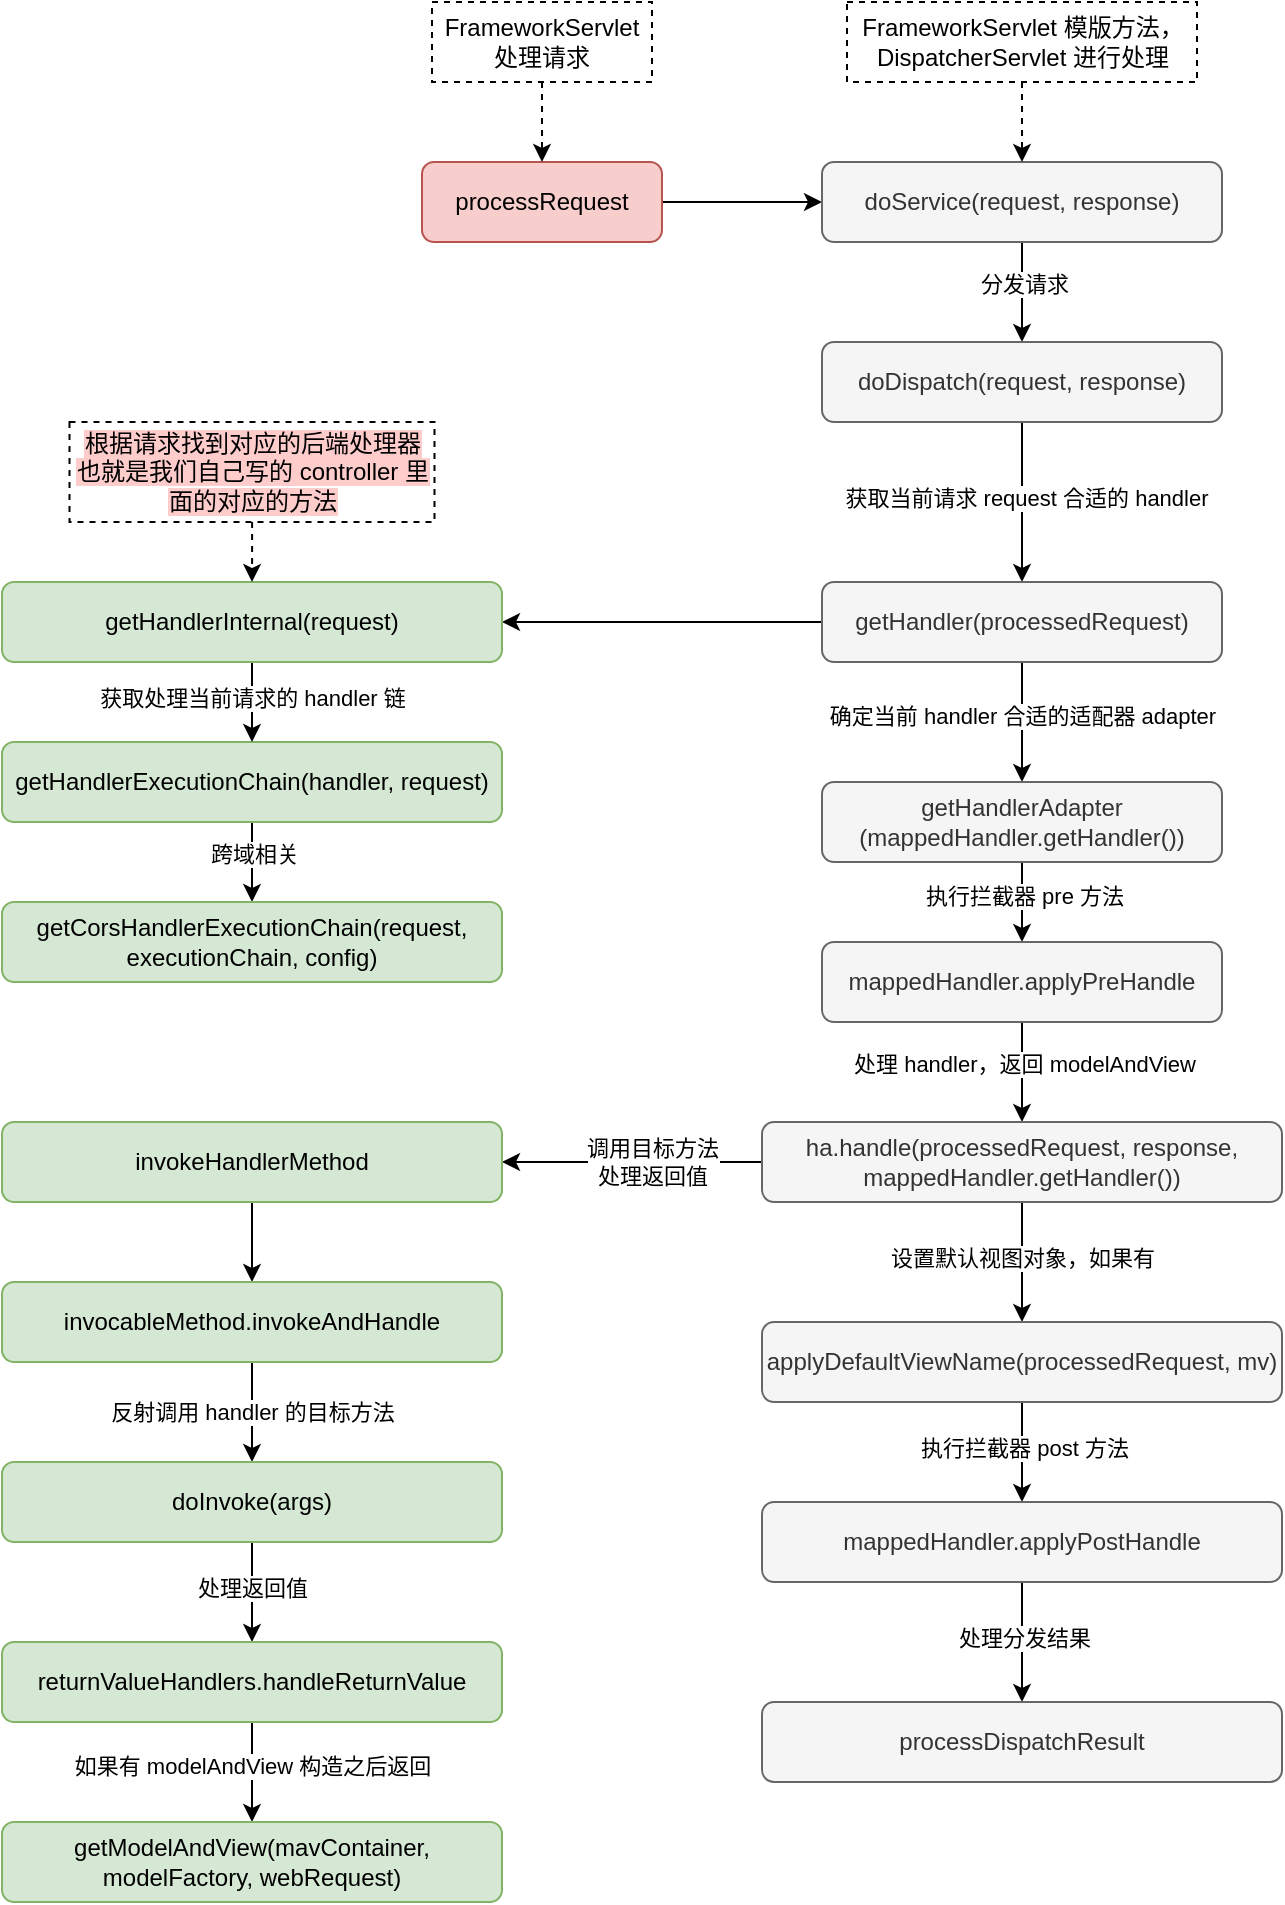 <mxfile version="14.1.8" type="github">
  <diagram id="E3I8wUDPVk-HWKV04K93" name="第 1 页">
    <mxGraphModel dx="946" dy="620" grid="1" gridSize="10" guides="1" tooltips="1" connect="1" arrows="1" fold="1" page="1" pageScale="1" pageWidth="3300" pageHeight="2339" math="0" shadow="0">
      <root>
        <mxCell id="0" />
        <mxCell id="1" parent="0" />
        <mxCell id="GRRFxynxzcJDCFm0jAHo-5" value="" style="edgeStyle=orthogonalEdgeStyle;rounded=0;orthogonalLoop=1;jettySize=auto;html=1;" edge="1" parent="1" source="GRRFxynxzcJDCFm0jAHo-1" target="GRRFxynxzcJDCFm0jAHo-4">
          <mxGeometry relative="1" as="geometry" />
        </mxCell>
        <mxCell id="GRRFxynxzcJDCFm0jAHo-1" value="processRequest" style="rounded=1;whiteSpace=wrap;html=1;fillColor=#f8cecc;strokeColor=#b85450;" vertex="1" parent="1">
          <mxGeometry x="240" y="120" width="120" height="40" as="geometry" />
        </mxCell>
        <mxCell id="GRRFxynxzcJDCFm0jAHo-3" value="" style="edgeStyle=orthogonalEdgeStyle;rounded=0;orthogonalLoop=1;jettySize=auto;html=1;dashed=1;" edge="1" parent="1" source="GRRFxynxzcJDCFm0jAHo-2" target="GRRFxynxzcJDCFm0jAHo-1">
          <mxGeometry relative="1" as="geometry" />
        </mxCell>
        <mxCell id="GRRFxynxzcJDCFm0jAHo-2" value="FrameworkServlet 处理请求" style="text;html=1;fillColor=none;align=center;verticalAlign=middle;whiteSpace=wrap;rounded=0;strokeColor=#000000;dashed=1;" vertex="1" parent="1">
          <mxGeometry x="245" y="40" width="110" height="40" as="geometry" />
        </mxCell>
        <mxCell id="GRRFxynxzcJDCFm0jAHo-9" value="" style="edgeStyle=orthogonalEdgeStyle;rounded=0;orthogonalLoop=1;jettySize=auto;html=1;" edge="1" parent="1" source="GRRFxynxzcJDCFm0jAHo-4" target="GRRFxynxzcJDCFm0jAHo-8">
          <mxGeometry relative="1" as="geometry" />
        </mxCell>
        <mxCell id="GRRFxynxzcJDCFm0jAHo-10" value="分发请求" style="edgeLabel;html=1;align=center;verticalAlign=middle;resizable=0;points=[];" vertex="1" connectable="0" parent="GRRFxynxzcJDCFm0jAHo-9">
          <mxGeometry x="-0.183" y="1" relative="1" as="geometry">
            <mxPoint as="offset" />
          </mxGeometry>
        </mxCell>
        <mxCell id="GRRFxynxzcJDCFm0jAHo-4" value="doService(request, response)" style="rounded=1;whiteSpace=wrap;html=1;fillColor=#f5f5f5;strokeColor=#666666;fontColor=#333333;" vertex="1" parent="1">
          <mxGeometry x="440" y="120" width="200" height="40" as="geometry" />
        </mxCell>
        <mxCell id="GRRFxynxzcJDCFm0jAHo-7" value="" style="edgeStyle=orthogonalEdgeStyle;rounded=0;orthogonalLoop=1;jettySize=auto;html=1;dashed=1;" edge="1" parent="1" source="GRRFxynxzcJDCFm0jAHo-6" target="GRRFxynxzcJDCFm0jAHo-4">
          <mxGeometry relative="1" as="geometry" />
        </mxCell>
        <mxCell id="GRRFxynxzcJDCFm0jAHo-6" value="FrameworkServlet 模版方法，DispatcherServlet 进行处理" style="text;html=1;fillColor=none;align=center;verticalAlign=middle;whiteSpace=wrap;rounded=0;strokeColor=#000000;dashed=1;" vertex="1" parent="1">
          <mxGeometry x="452.5" y="40" width="175" height="40" as="geometry" />
        </mxCell>
        <mxCell id="GRRFxynxzcJDCFm0jAHo-12" value="" style="edgeStyle=orthogonalEdgeStyle;rounded=0;orthogonalLoop=1;jettySize=auto;html=1;" edge="1" parent="1" source="GRRFxynxzcJDCFm0jAHo-8" target="GRRFxynxzcJDCFm0jAHo-11">
          <mxGeometry relative="1" as="geometry" />
        </mxCell>
        <mxCell id="GRRFxynxzcJDCFm0jAHo-21" value="获取当前请求 request 合适的 handler" style="edgeLabel;html=1;align=center;verticalAlign=middle;resizable=0;points=[];" vertex="1" connectable="0" parent="GRRFxynxzcJDCFm0jAHo-12">
          <mxGeometry x="-0.05" y="2" relative="1" as="geometry">
            <mxPoint as="offset" />
          </mxGeometry>
        </mxCell>
        <mxCell id="GRRFxynxzcJDCFm0jAHo-8" value="doDispatch(request, response)" style="rounded=1;whiteSpace=wrap;html=1;fillColor=#f5f5f5;strokeColor=#666666;fontColor=#333333;" vertex="1" parent="1">
          <mxGeometry x="440" y="210" width="200" height="40" as="geometry" />
        </mxCell>
        <mxCell id="GRRFxynxzcJDCFm0jAHo-15" value="" style="edgeStyle=orthogonalEdgeStyle;rounded=0;orthogonalLoop=1;jettySize=auto;html=1;" edge="1" parent="1" source="GRRFxynxzcJDCFm0jAHo-11" target="GRRFxynxzcJDCFm0jAHo-29">
          <mxGeometry relative="1" as="geometry" />
        </mxCell>
        <mxCell id="GRRFxynxzcJDCFm0jAHo-24" value="" style="edgeStyle=orthogonalEdgeStyle;rounded=0;orthogonalLoop=1;jettySize=auto;html=1;" edge="1" parent="1" source="GRRFxynxzcJDCFm0jAHo-11" target="GRRFxynxzcJDCFm0jAHo-23">
          <mxGeometry relative="1" as="geometry" />
        </mxCell>
        <mxCell id="GRRFxynxzcJDCFm0jAHo-25" value="确定当前 handler 合适的适配器 adapter" style="edgeLabel;html=1;align=center;verticalAlign=middle;resizable=0;points=[];" vertex="1" connectable="0" parent="GRRFxynxzcJDCFm0jAHo-24">
          <mxGeometry x="-0.1" relative="1" as="geometry">
            <mxPoint as="offset" />
          </mxGeometry>
        </mxCell>
        <mxCell id="GRRFxynxzcJDCFm0jAHo-11" value="getHandler(processedRequest)" style="rounded=1;whiteSpace=wrap;html=1;fillColor=#f5f5f5;strokeColor=#666666;fontColor=#333333;" vertex="1" parent="1">
          <mxGeometry x="440" y="330" width="200" height="40" as="geometry" />
        </mxCell>
        <mxCell id="GRRFxynxzcJDCFm0jAHo-17" value="" style="edgeStyle=orthogonalEdgeStyle;rounded=0;orthogonalLoop=1;jettySize=auto;html=1;" edge="1" parent="1" source="GRRFxynxzcJDCFm0jAHo-14" target="GRRFxynxzcJDCFm0jAHo-16">
          <mxGeometry relative="1" as="geometry" />
        </mxCell>
        <mxCell id="GRRFxynxzcJDCFm0jAHo-22" value="跨域相关" style="edgeLabel;html=1;align=center;verticalAlign=middle;resizable=0;points=[];" vertex="1" connectable="0" parent="GRRFxynxzcJDCFm0jAHo-17">
          <mxGeometry x="-0.2" y="1" relative="1" as="geometry">
            <mxPoint as="offset" />
          </mxGeometry>
        </mxCell>
        <mxCell id="GRRFxynxzcJDCFm0jAHo-14" value="getHandlerExecutionChain(handler, request)" style="rounded=1;whiteSpace=wrap;html=1;fillColor=#d5e8d4;strokeColor=#82b366;" vertex="1" parent="1">
          <mxGeometry x="30" y="410" width="250" height="40" as="geometry" />
        </mxCell>
        <mxCell id="GRRFxynxzcJDCFm0jAHo-16" value="getCorsHandlerExecutionChain(request, executionChain, config)" style="rounded=1;whiteSpace=wrap;html=1;fillColor=#d5e8d4;strokeColor=#82b366;" vertex="1" parent="1">
          <mxGeometry x="30" y="490" width="250" height="40" as="geometry" />
        </mxCell>
        <mxCell id="GRRFxynxzcJDCFm0jAHo-27" value="" style="edgeStyle=orthogonalEdgeStyle;rounded=0;orthogonalLoop=1;jettySize=auto;html=1;exitX=0.5;exitY=1;exitDx=0;exitDy=0;" edge="1" parent="1" source="GRRFxynxzcJDCFm0jAHo-36" target="GRRFxynxzcJDCFm0jAHo-26">
          <mxGeometry relative="1" as="geometry">
            <mxPoint x="540" y="560" as="sourcePoint" />
          </mxGeometry>
        </mxCell>
        <mxCell id="GRRFxynxzcJDCFm0jAHo-28" value="处理 handler，返回 modelAndView" style="edgeLabel;html=1;align=center;verticalAlign=middle;resizable=0;points=[];" vertex="1" connectable="0" parent="GRRFxynxzcJDCFm0jAHo-27">
          <mxGeometry x="-0.175" y="1" relative="1" as="geometry">
            <mxPoint as="offset" />
          </mxGeometry>
        </mxCell>
        <mxCell id="GRRFxynxzcJDCFm0jAHo-37" value="" style="edgeStyle=orthogonalEdgeStyle;rounded=0;orthogonalLoop=1;jettySize=auto;html=1;" edge="1" parent="1" source="GRRFxynxzcJDCFm0jAHo-23" target="GRRFxynxzcJDCFm0jAHo-36">
          <mxGeometry relative="1" as="geometry" />
        </mxCell>
        <mxCell id="GRRFxynxzcJDCFm0jAHo-38" value="执行拦截器 pre 方法" style="edgeLabel;html=1;align=center;verticalAlign=middle;resizable=0;points=[];" vertex="1" connectable="0" parent="GRRFxynxzcJDCFm0jAHo-37">
          <mxGeometry x="-0.142" y="1" relative="1" as="geometry">
            <mxPoint as="offset" />
          </mxGeometry>
        </mxCell>
        <mxCell id="GRRFxynxzcJDCFm0jAHo-23" value="getHandlerAdapter&lt;br&gt;(mappedHandler.getHandler())" style="rounded=1;whiteSpace=wrap;html=1;fillColor=#f5f5f5;strokeColor=#666666;fontColor=#333333;" vertex="1" parent="1">
          <mxGeometry x="440" y="430" width="200" height="40" as="geometry" />
        </mxCell>
        <mxCell id="GRRFxynxzcJDCFm0jAHo-40" style="edgeStyle=orthogonalEdgeStyle;rounded=0;orthogonalLoop=1;jettySize=auto;html=1;entryX=1;entryY=0.5;entryDx=0;entryDy=0;" edge="1" parent="1" source="GRRFxynxzcJDCFm0jAHo-26" target="GRRFxynxzcJDCFm0jAHo-39">
          <mxGeometry relative="1" as="geometry" />
        </mxCell>
        <mxCell id="GRRFxynxzcJDCFm0jAHo-47" value="调用目标方法&lt;br&gt;处理返回值" style="edgeLabel;html=1;align=center;verticalAlign=middle;resizable=0;points=[];" vertex="1" connectable="0" parent="GRRFxynxzcJDCFm0jAHo-40">
          <mxGeometry x="0.169" relative="1" as="geometry">
            <mxPoint x="21" as="offset" />
          </mxGeometry>
        </mxCell>
        <mxCell id="GRRFxynxzcJDCFm0jAHo-53" value="" style="edgeStyle=orthogonalEdgeStyle;rounded=0;orthogonalLoop=1;jettySize=auto;html=1;" edge="1" parent="1" source="GRRFxynxzcJDCFm0jAHo-26" target="GRRFxynxzcJDCFm0jAHo-52">
          <mxGeometry relative="1" as="geometry" />
        </mxCell>
        <mxCell id="GRRFxynxzcJDCFm0jAHo-56" value="设置默认视图对象，如果有" style="edgeLabel;html=1;align=center;verticalAlign=middle;resizable=0;points=[];" vertex="1" connectable="0" parent="GRRFxynxzcJDCFm0jAHo-53">
          <mxGeometry x="-0.084" relative="1" as="geometry">
            <mxPoint as="offset" />
          </mxGeometry>
        </mxCell>
        <mxCell id="GRRFxynxzcJDCFm0jAHo-26" value="ha.handle(processedRequest, response, mappedHandler.getHandler())" style="rounded=1;whiteSpace=wrap;html=1;fillColor=#f5f5f5;strokeColor=#666666;fontColor=#333333;" vertex="1" parent="1">
          <mxGeometry x="410" y="600" width="260" height="40" as="geometry" />
        </mxCell>
        <mxCell id="GRRFxynxzcJDCFm0jAHo-30" value="" style="edgeStyle=orthogonalEdgeStyle;rounded=0;orthogonalLoop=1;jettySize=auto;html=1;" edge="1" parent="1" source="GRRFxynxzcJDCFm0jAHo-29" target="GRRFxynxzcJDCFm0jAHo-14">
          <mxGeometry relative="1" as="geometry" />
        </mxCell>
        <mxCell id="GRRFxynxzcJDCFm0jAHo-31" value="&lt;span&gt;获取处理当前请求的 handler 链&lt;/span&gt;" style="edgeLabel;html=1;align=center;verticalAlign=middle;resizable=0;points=[];" vertex="1" connectable="0" parent="GRRFxynxzcJDCFm0jAHo-30">
          <mxGeometry x="-0.114" relative="1" as="geometry">
            <mxPoint as="offset" />
          </mxGeometry>
        </mxCell>
        <mxCell id="GRRFxynxzcJDCFm0jAHo-29" value="getHandlerInternal(request)" style="rounded=1;whiteSpace=wrap;html=1;fillColor=#d5e8d4;strokeColor=#82b366;" vertex="1" parent="1">
          <mxGeometry x="30" y="330" width="250" height="40" as="geometry" />
        </mxCell>
        <mxCell id="GRRFxynxzcJDCFm0jAHo-33" value="" style="edgeStyle=orthogonalEdgeStyle;rounded=0;orthogonalLoop=1;jettySize=auto;html=1;dashed=1;" edge="1" parent="1" source="GRRFxynxzcJDCFm0jAHo-32" target="GRRFxynxzcJDCFm0jAHo-29">
          <mxGeometry relative="1" as="geometry" />
        </mxCell>
        <mxCell id="GRRFxynxzcJDCFm0jAHo-32" value="&lt;span style=&quot;background-color: rgb(255 , 204 , 204)&quot;&gt;根据请求找到对应的后端处理器&lt;br&gt;也就是我们自己写的 controller 里面的对应的方法&lt;/span&gt;" style="text;html=1;fillColor=none;align=center;verticalAlign=middle;whiteSpace=wrap;rounded=0;strokeColor=#000000;dashed=1;" vertex="1" parent="1">
          <mxGeometry x="63.75" y="250" width="182.5" height="50" as="geometry" />
        </mxCell>
        <mxCell id="GRRFxynxzcJDCFm0jAHo-36" value="mappedHandler.applyPreHandle" style="rounded=1;whiteSpace=wrap;html=1;fillColor=#f5f5f5;strokeColor=#666666;fontColor=#333333;" vertex="1" parent="1">
          <mxGeometry x="440" y="510" width="200" height="40" as="geometry" />
        </mxCell>
        <mxCell id="GRRFxynxzcJDCFm0jAHo-42" value="" style="edgeStyle=orthogonalEdgeStyle;rounded=0;orthogonalLoop=1;jettySize=auto;html=1;" edge="1" parent="1" source="GRRFxynxzcJDCFm0jAHo-39" target="GRRFxynxzcJDCFm0jAHo-41">
          <mxGeometry relative="1" as="geometry" />
        </mxCell>
        <mxCell id="GRRFxynxzcJDCFm0jAHo-39" value="invokeHandlerMethod" style="rounded=1;whiteSpace=wrap;html=1;fillColor=#d5e8d4;strokeColor=#82b366;" vertex="1" parent="1">
          <mxGeometry x="30" y="600" width="250" height="40" as="geometry" />
        </mxCell>
        <mxCell id="GRRFxynxzcJDCFm0jAHo-44" value="反射调用 handler 的目标方法" style="edgeStyle=orthogonalEdgeStyle;rounded=0;orthogonalLoop=1;jettySize=auto;html=1;" edge="1" parent="1" source="GRRFxynxzcJDCFm0jAHo-41" target="GRRFxynxzcJDCFm0jAHo-43">
          <mxGeometry relative="1" as="geometry" />
        </mxCell>
        <mxCell id="GRRFxynxzcJDCFm0jAHo-41" value="invocableMethod.invokeAndHandle" style="rounded=1;whiteSpace=wrap;html=1;fillColor=#d5e8d4;strokeColor=#82b366;" vertex="1" parent="1">
          <mxGeometry x="30" y="680" width="250" height="40" as="geometry" />
        </mxCell>
        <mxCell id="GRRFxynxzcJDCFm0jAHo-46" value="" style="edgeStyle=orthogonalEdgeStyle;rounded=0;orthogonalLoop=1;jettySize=auto;html=1;" edge="1" parent="1" source="GRRFxynxzcJDCFm0jAHo-43" target="GRRFxynxzcJDCFm0jAHo-45">
          <mxGeometry relative="1" as="geometry" />
        </mxCell>
        <mxCell id="GRRFxynxzcJDCFm0jAHo-48" value="处理返回值" style="edgeLabel;html=1;align=center;verticalAlign=middle;resizable=0;points=[];" vertex="1" connectable="0" parent="GRRFxynxzcJDCFm0jAHo-46">
          <mxGeometry x="-0.08" relative="1" as="geometry">
            <mxPoint as="offset" />
          </mxGeometry>
        </mxCell>
        <mxCell id="GRRFxynxzcJDCFm0jAHo-43" value="doInvoke(args)" style="rounded=1;whiteSpace=wrap;html=1;fillColor=#d5e8d4;strokeColor=#82b366;" vertex="1" parent="1">
          <mxGeometry x="30" y="770" width="250" height="40" as="geometry" />
        </mxCell>
        <mxCell id="GRRFxynxzcJDCFm0jAHo-50" value="" style="edgeStyle=orthogonalEdgeStyle;rounded=0;orthogonalLoop=1;jettySize=auto;html=1;" edge="1" parent="1" source="GRRFxynxzcJDCFm0jAHo-45" target="GRRFxynxzcJDCFm0jAHo-49">
          <mxGeometry relative="1" as="geometry" />
        </mxCell>
        <mxCell id="GRRFxynxzcJDCFm0jAHo-51" value="如果有 modelAndView 构造之后返回" style="edgeLabel;html=1;align=center;verticalAlign=middle;resizable=0;points=[];" vertex="1" connectable="0" parent="GRRFxynxzcJDCFm0jAHo-50">
          <mxGeometry x="-0.147" relative="1" as="geometry">
            <mxPoint as="offset" />
          </mxGeometry>
        </mxCell>
        <mxCell id="GRRFxynxzcJDCFm0jAHo-45" value="returnValueHandlers.handleReturnValue" style="rounded=1;whiteSpace=wrap;html=1;fillColor=#d5e8d4;strokeColor=#82b366;" vertex="1" parent="1">
          <mxGeometry x="30" y="860" width="250" height="40" as="geometry" />
        </mxCell>
        <mxCell id="GRRFxynxzcJDCFm0jAHo-49" value="getModelAndView(mavContainer, modelFactory, webRequest)" style="rounded=1;whiteSpace=wrap;html=1;fillColor=#d5e8d4;strokeColor=#82b366;" vertex="1" parent="1">
          <mxGeometry x="30" y="950" width="250" height="40" as="geometry" />
        </mxCell>
        <mxCell id="GRRFxynxzcJDCFm0jAHo-55" value="" style="edgeStyle=orthogonalEdgeStyle;rounded=0;orthogonalLoop=1;jettySize=auto;html=1;" edge="1" parent="1" source="GRRFxynxzcJDCFm0jAHo-52" target="GRRFxynxzcJDCFm0jAHo-54">
          <mxGeometry relative="1" as="geometry" />
        </mxCell>
        <mxCell id="GRRFxynxzcJDCFm0jAHo-57" value="执行拦截器 post 方法" style="edgeLabel;html=1;align=center;verticalAlign=middle;resizable=0;points=[];" vertex="1" connectable="0" parent="GRRFxynxzcJDCFm0jAHo-55">
          <mxGeometry x="-0.089" y="1" relative="1" as="geometry">
            <mxPoint as="offset" />
          </mxGeometry>
        </mxCell>
        <mxCell id="GRRFxynxzcJDCFm0jAHo-52" value="applyDefaultViewName(processedRequest, mv)" style="rounded=1;whiteSpace=wrap;html=1;fillColor=#f5f5f5;strokeColor=#666666;fontColor=#333333;" vertex="1" parent="1">
          <mxGeometry x="410" y="700" width="260" height="40" as="geometry" />
        </mxCell>
        <mxCell id="GRRFxynxzcJDCFm0jAHo-59" value="" style="edgeStyle=orthogonalEdgeStyle;rounded=0;orthogonalLoop=1;jettySize=auto;html=1;" edge="1" parent="1" source="GRRFxynxzcJDCFm0jAHo-54" target="GRRFxynxzcJDCFm0jAHo-58">
          <mxGeometry relative="1" as="geometry" />
        </mxCell>
        <mxCell id="GRRFxynxzcJDCFm0jAHo-60" value="处理分发结果" style="edgeLabel;html=1;align=center;verticalAlign=middle;resizable=0;points=[];" vertex="1" connectable="0" parent="GRRFxynxzcJDCFm0jAHo-59">
          <mxGeometry x="-0.067" y="1" relative="1" as="geometry">
            <mxPoint as="offset" />
          </mxGeometry>
        </mxCell>
        <mxCell id="GRRFxynxzcJDCFm0jAHo-54" value="mappedHandler.applyPostHandle" style="rounded=1;whiteSpace=wrap;html=1;fillColor=#f5f5f5;strokeColor=#666666;fontColor=#333333;" vertex="1" parent="1">
          <mxGeometry x="410" y="790" width="260" height="40" as="geometry" />
        </mxCell>
        <mxCell id="GRRFxynxzcJDCFm0jAHo-58" value="processDispatchResult" style="rounded=1;whiteSpace=wrap;html=1;fillColor=#f5f5f5;strokeColor=#666666;fontColor=#333333;" vertex="1" parent="1">
          <mxGeometry x="410" y="890" width="260" height="40" as="geometry" />
        </mxCell>
      </root>
    </mxGraphModel>
  </diagram>
</mxfile>

